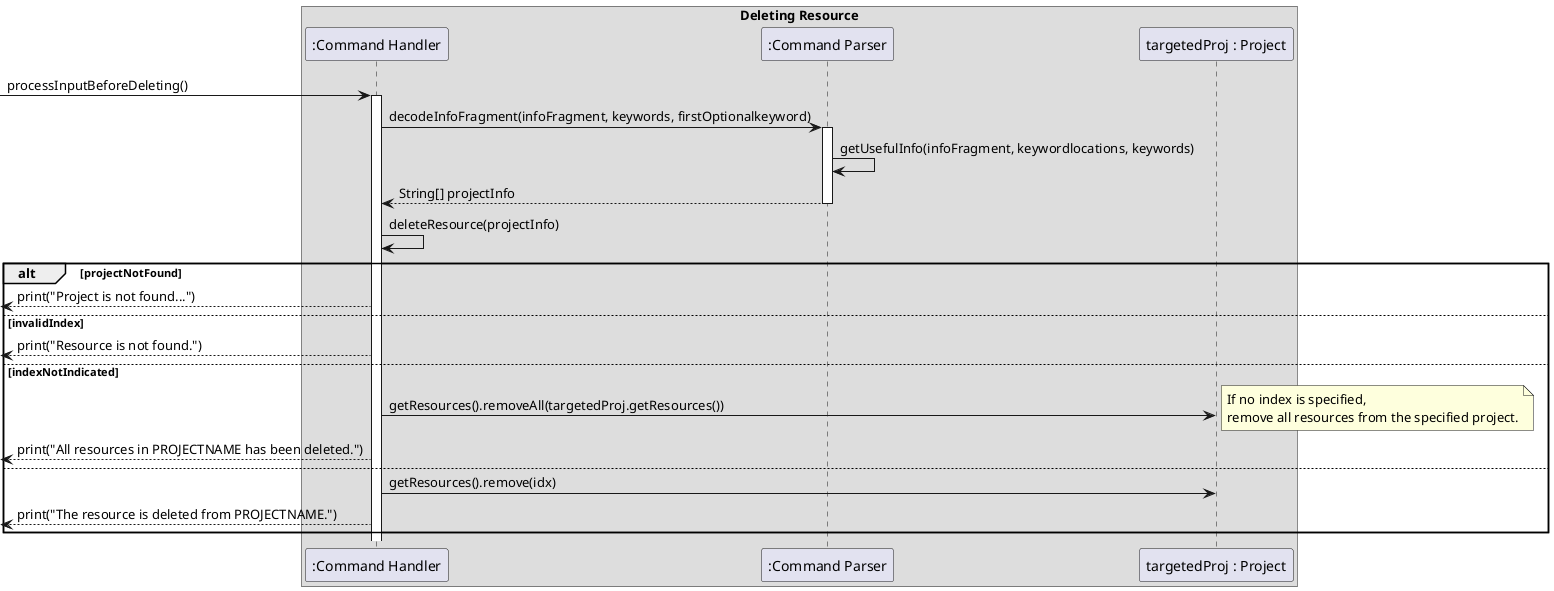 @startuml
'https://plantuml.com/sequence-diagram

box Deleting Resource
participant ":Command Handler" as CommandHandler
participant ":Command Parser" as CommandParser
participant "targetedProj : Project" as Project

end box

[-> CommandHandler : processInputBeforeDeleting()
activate CommandHandler


CommandHandler -> CommandParser: decodeInfoFragment(infoFragment, keywords, firstOptionalkeyword)
activate CommandParser

CommandParser-> CommandParser : getUsefulInfo(infoFragment, keywordlocations, keywords)
CommandHandler <-- CommandParser : String[] projectInfo
deactivate CommandParser

CommandHandler -> CommandHandler : deleteResource(projectInfo)


alt projectNotFound
    [<-- CommandHandler : print("Project is not found...")

else invalidIndex
    [<-- CommandHandler : print("Resource is not found.")

else indexNotIndicated
    CommandHandler -> Project : getResources().removeAll(targetedProj.getResources())
    note right
    If no index is specified,
    remove all resources from the specified project.
    end note
    [<-- CommandHandler : print("All resources in PROJECTNAME has been deleted.")

else
    CommandHandler -> Project : getResources().remove(idx)
    [<-- CommandHandler : print("The resource is deleted from PROJECTNAME.")

end


@enduml